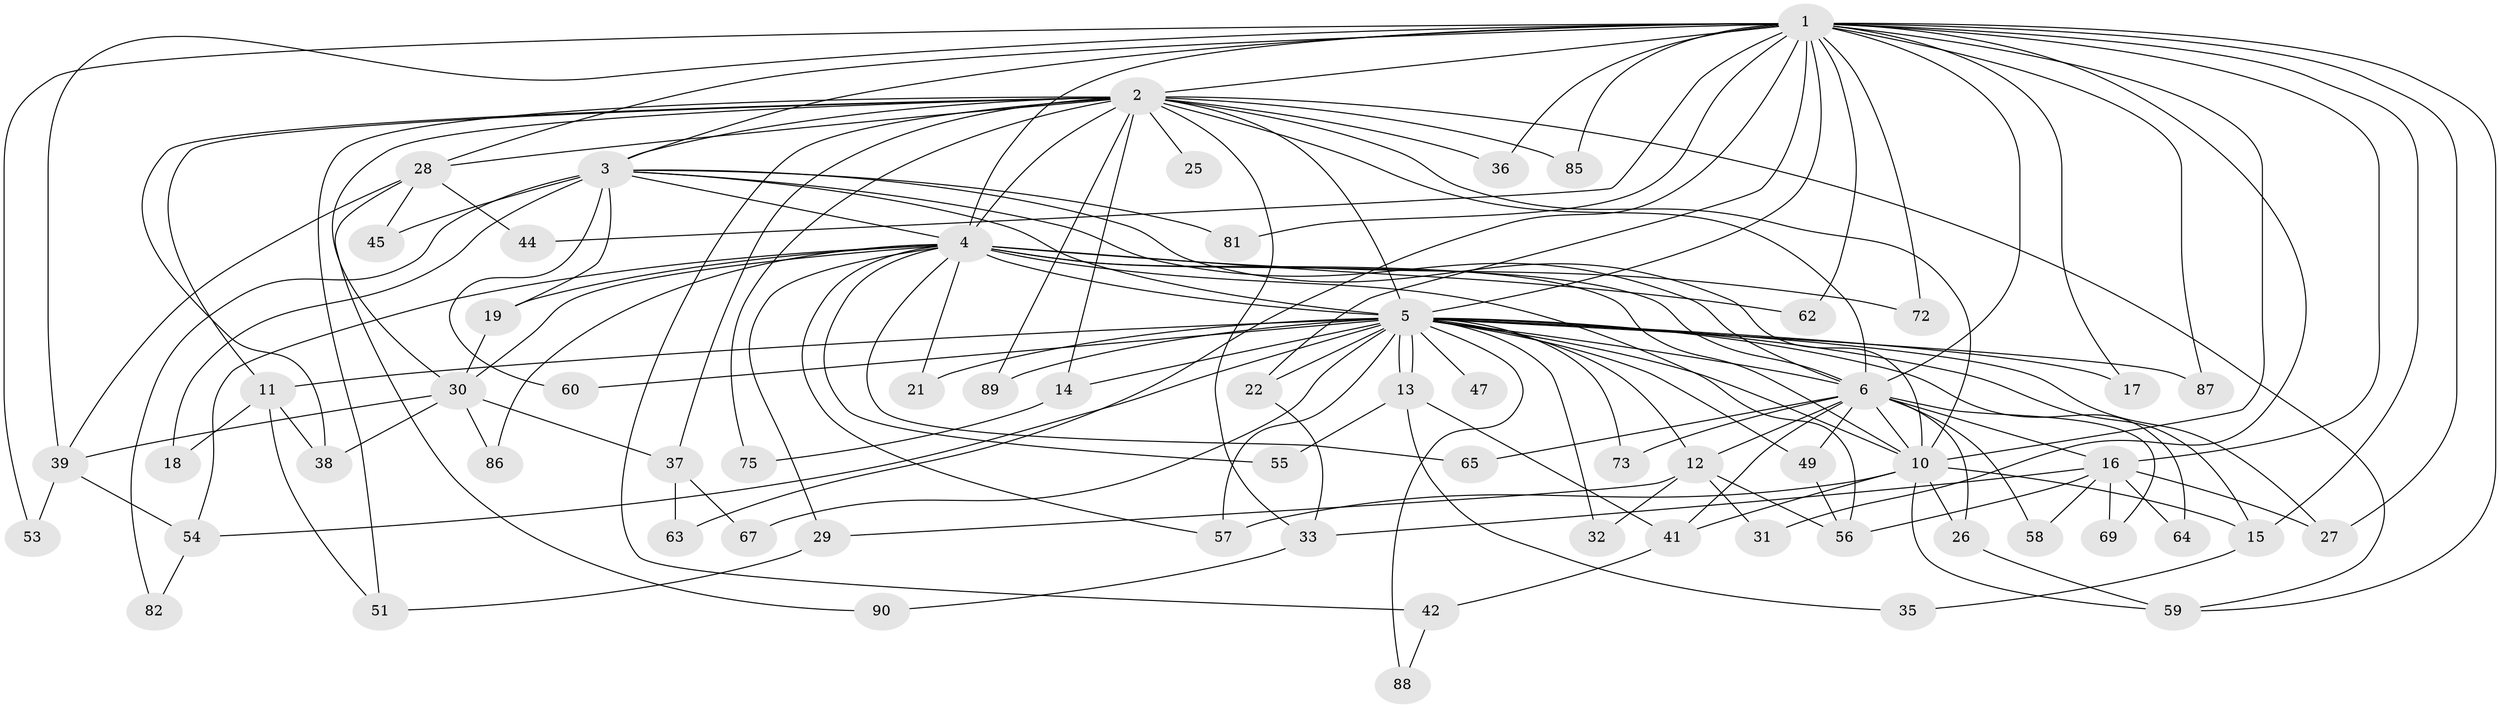 // Generated by graph-tools (version 1.1) at 2025/23/03/03/25 07:23:39]
// undirected, 64 vertices, 147 edges
graph export_dot {
graph [start="1"]
  node [color=gray90,style=filled];
  1 [super="+20"];
  2 [super="+7"];
  3 [super="+40"];
  4 [super="+8"];
  5 [super="+9"];
  6 [super="+34"];
  10 [super="+24"];
  11 [super="+43"];
  12 [super="+71"];
  13 [super="+23"];
  14;
  15 [super="+46"];
  16;
  17;
  18;
  19;
  21;
  22 [super="+52"];
  25;
  26 [super="+74"];
  27 [super="+48"];
  28;
  29;
  30 [super="+78"];
  31;
  32;
  33 [super="+84"];
  35;
  36;
  37 [super="+70"];
  38 [super="+80"];
  39 [super="+50"];
  41 [super="+76"];
  42;
  44;
  45;
  47;
  49;
  51 [super="+83"];
  53;
  54 [super="+68"];
  55;
  56 [super="+79"];
  57 [super="+66"];
  58;
  59 [super="+61"];
  60;
  62;
  63 [super="+77"];
  64;
  65;
  67;
  69;
  72;
  73;
  75;
  81;
  82;
  85;
  86;
  87;
  88;
  89;
  90;
  1 -- 2 [weight=2];
  1 -- 3;
  1 -- 4 [weight=2];
  1 -- 5 [weight=3];
  1 -- 6;
  1 -- 10;
  1 -- 15;
  1 -- 16;
  1 -- 17;
  1 -- 22;
  1 -- 28;
  1 -- 31;
  1 -- 36;
  1 -- 39;
  1 -- 53;
  1 -- 59;
  1 -- 62;
  1 -- 72;
  1 -- 81;
  1 -- 85;
  1 -- 87;
  1 -- 44;
  1 -- 63;
  1 -- 27;
  2 -- 3 [weight=2];
  2 -- 4 [weight=4];
  2 -- 5 [weight=4];
  2 -- 6 [weight=2];
  2 -- 10 [weight=2];
  2 -- 14;
  2 -- 25 [weight=2];
  2 -- 28;
  2 -- 33;
  2 -- 51;
  2 -- 75;
  2 -- 85;
  2 -- 89;
  2 -- 36;
  2 -- 37 [weight=2];
  2 -- 38;
  2 -- 42;
  2 -- 59;
  2 -- 30;
  2 -- 11;
  3 -- 4 [weight=2];
  3 -- 5 [weight=2];
  3 -- 6;
  3 -- 10;
  3 -- 18;
  3 -- 19;
  3 -- 45;
  3 -- 60;
  3 -- 81;
  3 -- 82;
  4 -- 5 [weight=4];
  4 -- 6 [weight=3];
  4 -- 10 [weight=2];
  4 -- 21;
  4 -- 29;
  4 -- 30;
  4 -- 55;
  4 -- 62;
  4 -- 65;
  4 -- 72;
  4 -- 86;
  4 -- 19;
  4 -- 57;
  4 -- 54;
  4 -- 56;
  5 -- 6 [weight=2];
  5 -- 10 [weight=2];
  5 -- 11 [weight=2];
  5 -- 12;
  5 -- 13 [weight=2];
  5 -- 13;
  5 -- 17;
  5 -- 21;
  5 -- 22 [weight=2];
  5 -- 27;
  5 -- 32;
  5 -- 47 [weight=2];
  5 -- 57;
  5 -- 64;
  5 -- 67;
  5 -- 73;
  5 -- 87;
  5 -- 88;
  5 -- 89;
  5 -- 14;
  5 -- 49;
  5 -- 54;
  5 -- 60;
  5 -- 15;
  6 -- 10 [weight=2];
  6 -- 12;
  6 -- 16;
  6 -- 26;
  6 -- 41;
  6 -- 58;
  6 -- 65;
  6 -- 69;
  6 -- 73;
  6 -- 49;
  10 -- 15;
  10 -- 26;
  10 -- 41;
  10 -- 57;
  10 -- 59;
  11 -- 18;
  11 -- 38;
  11 -- 51;
  12 -- 29;
  12 -- 31;
  12 -- 32;
  12 -- 56;
  13 -- 55;
  13 -- 41;
  13 -- 35;
  14 -- 75;
  15 -- 35;
  16 -- 27;
  16 -- 56;
  16 -- 58;
  16 -- 64;
  16 -- 69;
  16 -- 33;
  19 -- 30;
  22 -- 33;
  26 -- 59;
  28 -- 39;
  28 -- 44;
  28 -- 45;
  28 -- 90;
  29 -- 51;
  30 -- 37;
  30 -- 39;
  30 -- 38;
  30 -- 86;
  33 -- 90;
  37 -- 67;
  37 -- 63;
  39 -- 53;
  39 -- 54;
  41 -- 42;
  42 -- 88;
  49 -- 56;
  54 -- 82;
}
